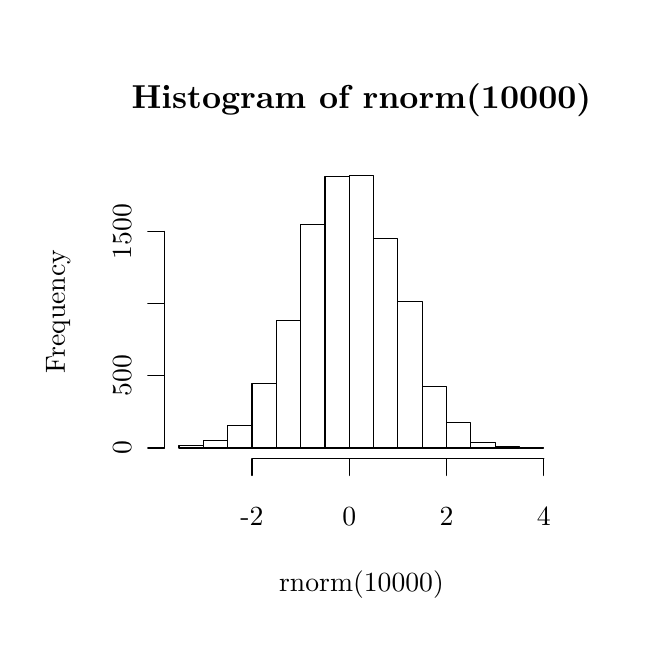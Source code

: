 % Created by tikzDevice version 0.5.3 on 2011-04-05 16:31:38
\begin{tikzpicture}[x=1pt,y=1pt]
\draw[color=white,opacity=0] (0,0) rectangle (216.81,216.81);
\begin{scope}
\path[clip] (  0.00,  0.00) rectangle (216.81,216.81);
\definecolor[named]{drawColor}{rgb}{0.40,0.41,0.40}
\definecolor[named]{drawColor}{rgb}{0.00,0.00,0.00}

\node[color=drawColor,anchor=base,inner sep=0pt, outer sep=0pt, scale=  1.20] at (120.41,187.70) {\bfseries Histogram of rnorm(10000)%
};

\node[color=drawColor,anchor=base,inner sep=0pt, outer sep=0pt, scale=  1.00] at (120.41, 13.20) {rnorm(10000)%
};

\node[rotate= 90.00,color=drawColor,anchor=base,inner sep=0pt, outer sep=0pt, scale=  1.00] at ( 13.20,114.41) {Frequency%
};
\end{scope}
\begin{scope}
\path[clip] (  0.00,  0.00) rectangle (216.81,216.81);
\definecolor[named]{drawColor}{rgb}{0.40,0.41,0.40}
\definecolor[named]{drawColor}{rgb}{0.00,0.00,0.00}

\draw[color=drawColor,line cap=round,line join=round,fill opacity=0.00,] ( 80.85, 61.20) -- (186.34, 61.20);

\draw[color=drawColor,line cap=round,line join=round,fill opacity=0.00,] ( 80.85, 61.20) -- ( 80.85, 55.20);

\draw[color=drawColor,line cap=round,line join=round,fill opacity=0.00,] (116.01, 61.20) -- (116.01, 55.20);

\draw[color=drawColor,line cap=round,line join=round,fill opacity=0.00,] (151.17, 61.20) -- (151.17, 55.20);

\draw[color=drawColor,line cap=round,line join=round,fill opacity=0.00,] (186.34, 61.20) -- (186.34, 55.20);

\node[color=drawColor,anchor=base,inner sep=0pt, outer sep=0pt, scale=  1.00] at ( 80.85, 37.20) {-2%
};

\node[color=drawColor,anchor=base,inner sep=0pt, outer sep=0pt, scale=  1.00] at (116.01, 37.20) {0%
};

\node[color=drawColor,anchor=base,inner sep=0pt, outer sep=0pt, scale=  1.00] at (151.17, 37.20) {2%
};

\node[color=drawColor,anchor=base,inner sep=0pt, outer sep=0pt, scale=  1.00] at (186.34, 37.20) {4%
};

\draw[color=drawColor,line cap=round,line join=round,fill opacity=0.00,] ( 49.20, 65.14) -- ( 49.20,143.34);

\draw[color=drawColor,line cap=round,line join=round,fill opacity=0.00,] ( 49.20, 65.14) -- ( 43.20, 65.14);

\draw[color=drawColor,line cap=round,line join=round,fill opacity=0.00,] ( 49.20, 91.21) -- ( 43.20, 91.21);

\draw[color=drawColor,line cap=round,line join=round,fill opacity=0.00,] ( 49.20,117.27) -- ( 43.20,117.27);

\draw[color=drawColor,line cap=round,line join=round,fill opacity=0.00,] ( 49.20,143.34) -- ( 43.20,143.34);

\node[rotate= 90.00,color=drawColor,anchor=base,inner sep=0pt, outer sep=0pt, scale=  1.00] at ( 37.20, 65.14) {0%
};

\node[rotate= 90.00,color=drawColor,anchor=base,inner sep=0pt, outer sep=0pt, scale=  1.00] at ( 37.20, 91.21) {500%
};

\node[rotate= 90.00,color=drawColor,anchor=base,inner sep=0pt, outer sep=0pt, scale=  1.00] at ( 37.20,143.34) {1500%
};
\end{scope}
\begin{scope}
\path[clip] ( 49.20, 61.20) rectangle (191.61,167.61);
\definecolor[named]{drawColor}{rgb}{0.40,0.41,0.40}
\definecolor[named]{drawColor}{rgb}{0.00,0.00,0.00}

\draw[color=drawColor,line cap=round,line join=round,fill opacity=0.00,] ( 54.47, 65.14) rectangle ( 63.27, 65.87);

\draw[color=drawColor,line cap=round,line join=round,fill opacity=0.00,] ( 63.27, 65.14) rectangle ( 72.06, 67.80);

\draw[color=drawColor,line cap=round,line join=round,fill opacity=0.00,] ( 72.06, 65.14) rectangle ( 80.85, 73.38);

\draw[color=drawColor,line cap=round,line join=round,fill opacity=0.00,] ( 80.85, 65.14) rectangle ( 89.64, 88.44);

\draw[color=drawColor,line cap=round,line join=round,fill opacity=0.00,] ( 89.64, 65.14) rectangle ( 98.43,111.23);

\draw[color=drawColor,line cap=round,line join=round,fill opacity=0.00,] ( 98.43, 65.14) rectangle (107.22,145.94);

\draw[color=drawColor,line cap=round,line join=round,fill opacity=0.00,] (107.22, 65.14) rectangle (116.01,163.20);

\draw[color=drawColor,line cap=round,line join=round,fill opacity=0.00,] (116.01, 65.14) rectangle (124.80,163.67);

\draw[color=drawColor,line cap=round,line join=round,fill opacity=0.00,] (124.80, 65.14) rectangle (133.59,140.73);

\draw[color=drawColor,line cap=round,line join=round,fill opacity=0.00,] (133.59, 65.14) rectangle (142.38,118.21);

\draw[color=drawColor,line cap=round,line join=round,fill opacity=0.00,] (142.38, 65.14) rectangle (151.17, 87.45);

\draw[color=drawColor,line cap=round,line join=round,fill opacity=0.00,] (151.17, 65.14) rectangle (159.96, 74.47);

\draw[color=drawColor,line cap=round,line join=round,fill opacity=0.00,] (159.96, 65.14) rectangle (168.75, 67.23);

\draw[color=drawColor,line cap=round,line join=round,fill opacity=0.00,] (168.75, 65.14) rectangle (177.54, 65.56);

\draw[color=drawColor,line cap=round,line join=round,fill opacity=0.00,] (177.54, 65.14) rectangle (186.34, 65.25);
\end{scope}
\end{tikzpicture}
